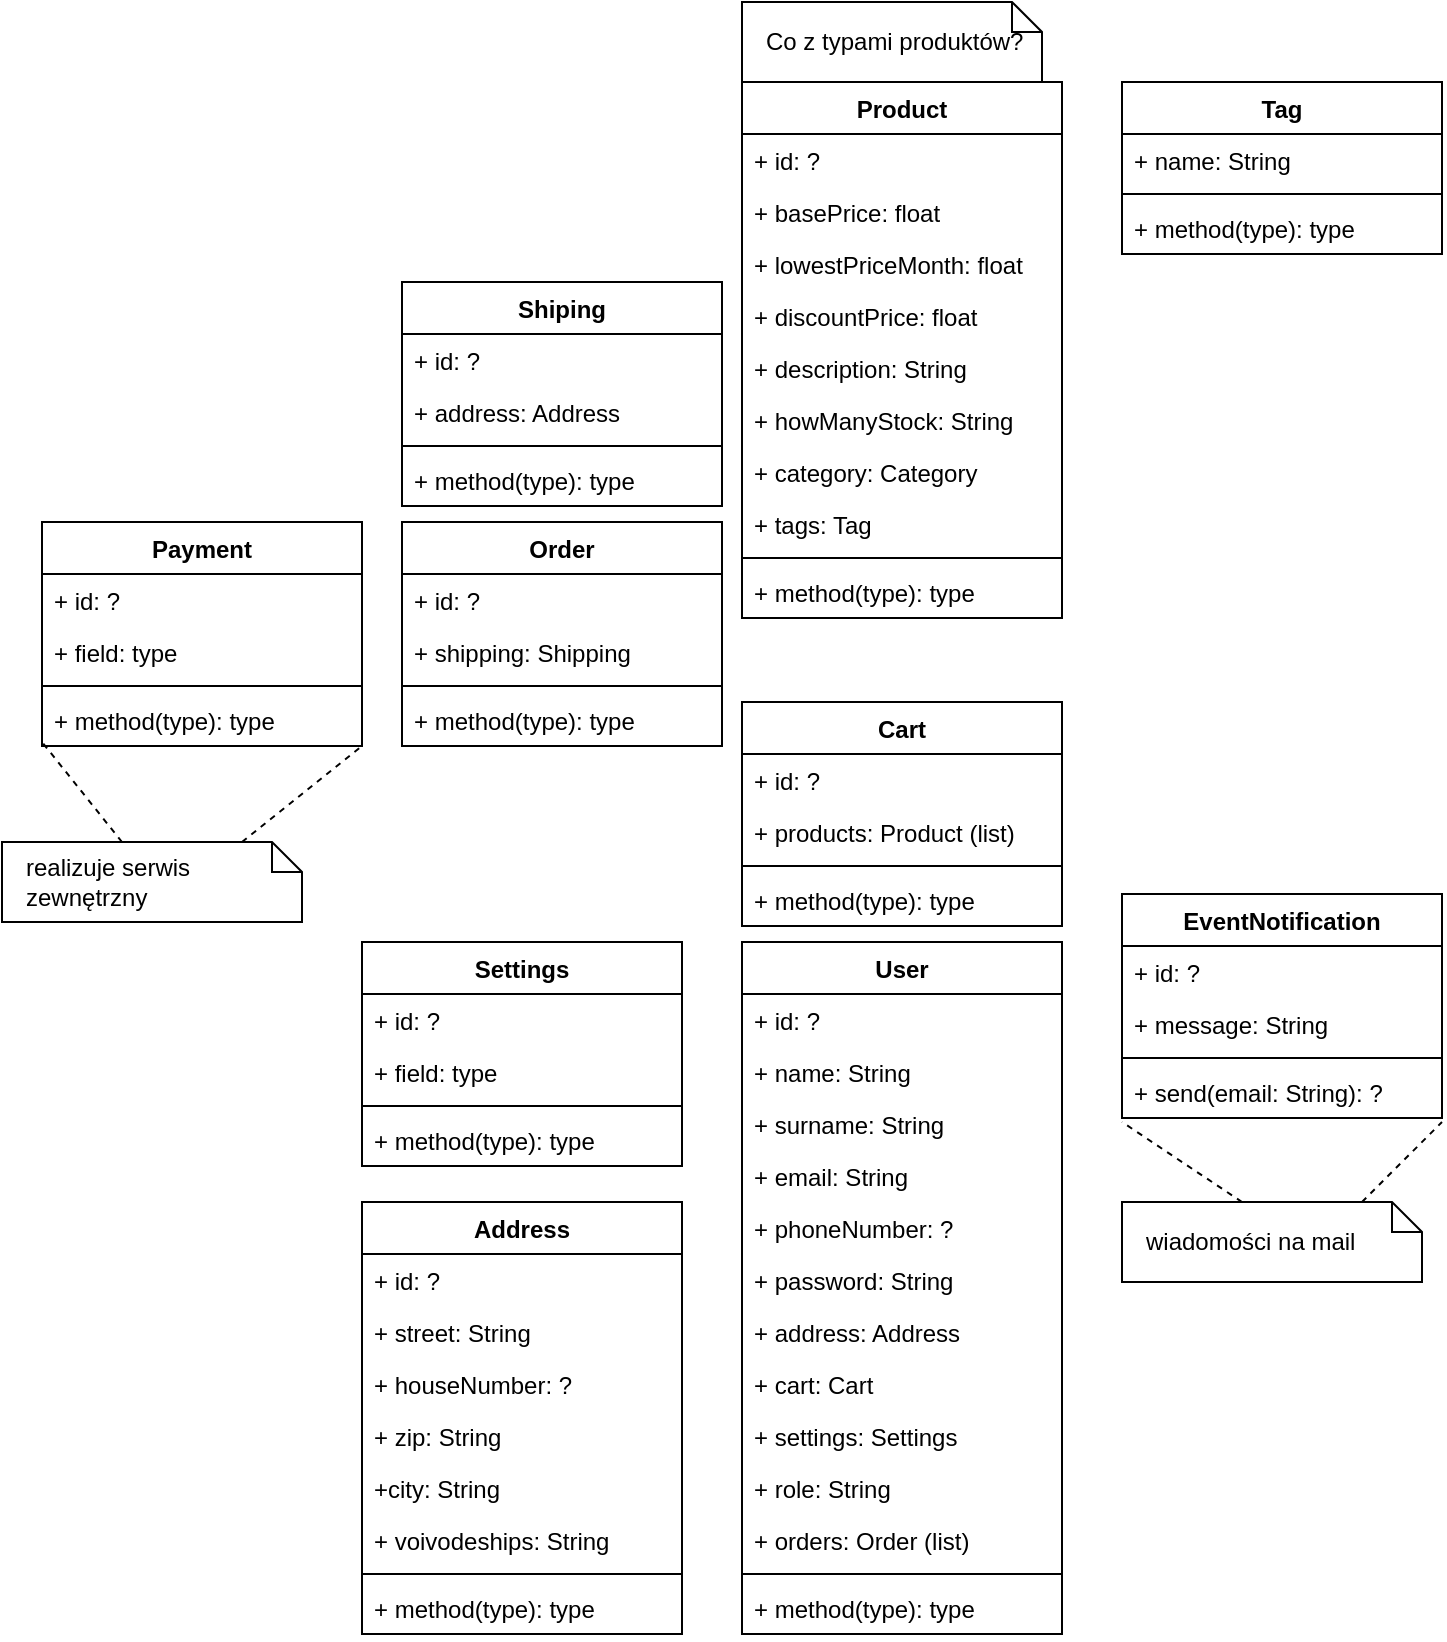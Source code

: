 <mxfile version="20.8.0" type="github">
  <diagram id="yfkE647HXP3H9qXq-T9Q" name="Strona-1">
    <mxGraphModel dx="1434" dy="1951" grid="1" gridSize="10" guides="1" tooltips="1" connect="1" arrows="1" fold="1" page="1" pageScale="1" pageWidth="827" pageHeight="1169" math="0" shadow="0">
      <root>
        <mxCell id="0" />
        <mxCell id="1" parent="0" />
        <mxCell id="boqO9dzc_ae3z6GGbp9J-13" value="User" style="swimlane;fontStyle=1;align=center;verticalAlign=top;childLayout=stackLayout;horizontal=1;startSize=26;horizontalStack=0;resizeParent=1;resizeParentMax=0;resizeLast=0;collapsible=1;marginBottom=0;" parent="1" vertex="1">
          <mxGeometry x="390" y="240" width="160" height="346" as="geometry">
            <mxRectangle x="70" y="110" width="70" height="30" as="alternateBounds" />
          </mxGeometry>
        </mxCell>
        <mxCell id="boqO9dzc_ae3z6GGbp9J-96" value="+ id: ?" style="text;strokeColor=none;fillColor=none;align=left;verticalAlign=top;spacingLeft=4;spacingRight=4;overflow=hidden;rotatable=0;points=[[0,0.5],[1,0.5]];portConstraint=eastwest;" parent="boqO9dzc_ae3z6GGbp9J-13" vertex="1">
          <mxGeometry y="26" width="160" height="26" as="geometry" />
        </mxCell>
        <mxCell id="boqO9dzc_ae3z6GGbp9J-14" value="+ name: String&#xa;" style="text;strokeColor=none;fillColor=none;align=left;verticalAlign=top;spacingLeft=4;spacingRight=4;overflow=hidden;rotatable=0;points=[[0,0.5],[1,0.5]];portConstraint=eastwest;" parent="boqO9dzc_ae3z6GGbp9J-13" vertex="1">
          <mxGeometry y="52" width="160" height="26" as="geometry" />
        </mxCell>
        <mxCell id="boqO9dzc_ae3z6GGbp9J-53" value="+ surname: String" style="text;strokeColor=none;fillColor=none;align=left;verticalAlign=top;spacingLeft=4;spacingRight=4;overflow=hidden;rotatable=0;points=[[0,0.5],[1,0.5]];portConstraint=eastwest;" parent="boqO9dzc_ae3z6GGbp9J-13" vertex="1">
          <mxGeometry y="78" width="160" height="26" as="geometry" />
        </mxCell>
        <mxCell id="boqO9dzc_ae3z6GGbp9J-54" value="+ email: String" style="text;strokeColor=none;fillColor=none;align=left;verticalAlign=top;spacingLeft=4;spacingRight=4;overflow=hidden;rotatable=0;points=[[0,0.5],[1,0.5]];portConstraint=eastwest;" parent="boqO9dzc_ae3z6GGbp9J-13" vertex="1">
          <mxGeometry y="104" width="160" height="26" as="geometry" />
        </mxCell>
        <mxCell id="boqO9dzc_ae3z6GGbp9J-55" value="+ phoneNumber: ?" style="text;strokeColor=none;fillColor=none;align=left;verticalAlign=top;spacingLeft=4;spacingRight=4;overflow=hidden;rotatable=0;points=[[0,0.5],[1,0.5]];portConstraint=eastwest;" parent="boqO9dzc_ae3z6GGbp9J-13" vertex="1">
          <mxGeometry y="130" width="160" height="26" as="geometry" />
        </mxCell>
        <mxCell id="boqO9dzc_ae3z6GGbp9J-56" value="+ password: String" style="text;strokeColor=none;fillColor=none;align=left;verticalAlign=top;spacingLeft=4;spacingRight=4;overflow=hidden;rotatable=0;points=[[0,0.5],[1,0.5]];portConstraint=eastwest;" parent="boqO9dzc_ae3z6GGbp9J-13" vertex="1">
          <mxGeometry y="156" width="160" height="26" as="geometry" />
        </mxCell>
        <mxCell id="boqO9dzc_ae3z6GGbp9J-57" value="+ address: Address" style="text;strokeColor=none;fillColor=none;align=left;verticalAlign=top;spacingLeft=4;spacingRight=4;overflow=hidden;rotatable=0;points=[[0,0.5],[1,0.5]];portConstraint=eastwest;" parent="boqO9dzc_ae3z6GGbp9J-13" vertex="1">
          <mxGeometry y="182" width="160" height="26" as="geometry" />
        </mxCell>
        <mxCell id="boqO9dzc_ae3z6GGbp9J-52" value="+ cart: Cart" style="text;strokeColor=none;fillColor=none;align=left;verticalAlign=top;spacingLeft=4;spacingRight=4;overflow=hidden;rotatable=0;points=[[0,0.5],[1,0.5]];portConstraint=eastwest;" parent="boqO9dzc_ae3z6GGbp9J-13" vertex="1">
          <mxGeometry y="208" width="160" height="26" as="geometry" />
        </mxCell>
        <mxCell id="boqO9dzc_ae3z6GGbp9J-58" value="+ settings: Settings" style="text;strokeColor=none;fillColor=none;align=left;verticalAlign=top;spacingLeft=4;spacingRight=4;overflow=hidden;rotatable=0;points=[[0,0.5],[1,0.5]];portConstraint=eastwest;" parent="boqO9dzc_ae3z6GGbp9J-13" vertex="1">
          <mxGeometry y="234" width="160" height="26" as="geometry" />
        </mxCell>
        <mxCell id="boqO9dzc_ae3z6GGbp9J-75" value="+ role: String" style="text;strokeColor=none;fillColor=none;align=left;verticalAlign=top;spacingLeft=4;spacingRight=4;overflow=hidden;rotatable=0;points=[[0,0.5],[1,0.5]];portConstraint=eastwest;" parent="boqO9dzc_ae3z6GGbp9J-13" vertex="1">
          <mxGeometry y="260" width="160" height="26" as="geometry" />
        </mxCell>
        <mxCell id="boqO9dzc_ae3z6GGbp9J-92" value="+ orders: Order (list)" style="text;strokeColor=none;fillColor=none;align=left;verticalAlign=top;spacingLeft=4;spacingRight=4;overflow=hidden;rotatable=0;points=[[0,0.5],[1,0.5]];portConstraint=eastwest;" parent="boqO9dzc_ae3z6GGbp9J-13" vertex="1">
          <mxGeometry y="286" width="160" height="26" as="geometry" />
        </mxCell>
        <mxCell id="boqO9dzc_ae3z6GGbp9J-15" value="" style="line;strokeWidth=1;fillColor=none;align=left;verticalAlign=middle;spacingTop=-1;spacingLeft=3;spacingRight=3;rotatable=0;labelPosition=right;points=[];portConstraint=eastwest;strokeColor=inherit;" parent="boqO9dzc_ae3z6GGbp9J-13" vertex="1">
          <mxGeometry y="312" width="160" height="8" as="geometry" />
        </mxCell>
        <mxCell id="boqO9dzc_ae3z6GGbp9J-16" value="+ method(type): type" style="text;strokeColor=none;fillColor=none;align=left;verticalAlign=top;spacingLeft=4;spacingRight=4;overflow=hidden;rotatable=0;points=[[0,0.5],[1,0.5]];portConstraint=eastwest;" parent="boqO9dzc_ae3z6GGbp9J-13" vertex="1">
          <mxGeometry y="320" width="160" height="26" as="geometry" />
        </mxCell>
        <mxCell id="boqO9dzc_ae3z6GGbp9J-17" value="Product" style="swimlane;fontStyle=1;align=center;verticalAlign=top;childLayout=stackLayout;horizontal=1;startSize=26;horizontalStack=0;resizeParent=1;resizeParentMax=0;resizeLast=0;collapsible=1;marginBottom=0;" parent="1" vertex="1">
          <mxGeometry x="390" y="-190" width="160" height="268" as="geometry" />
        </mxCell>
        <mxCell id="boqO9dzc_ae3z6GGbp9J-102" value="+ id: ?" style="text;strokeColor=none;fillColor=none;align=left;verticalAlign=top;spacingLeft=4;spacingRight=4;overflow=hidden;rotatable=0;points=[[0,0.5],[1,0.5]];portConstraint=eastwest;" parent="boqO9dzc_ae3z6GGbp9J-17" vertex="1">
          <mxGeometry y="26" width="160" height="26" as="geometry" />
        </mxCell>
        <mxCell id="boqO9dzc_ae3z6GGbp9J-18" value="+ basePrice: float" style="text;strokeColor=none;fillColor=none;align=left;verticalAlign=top;spacingLeft=4;spacingRight=4;overflow=hidden;rotatable=0;points=[[0,0.5],[1,0.5]];portConstraint=eastwest;" parent="boqO9dzc_ae3z6GGbp9J-17" vertex="1">
          <mxGeometry y="52" width="160" height="26" as="geometry" />
        </mxCell>
        <mxCell id="boqO9dzc_ae3z6GGbp9J-106" value="+ lowestPriceMonth: float" style="text;strokeColor=none;fillColor=none;align=left;verticalAlign=top;spacingLeft=4;spacingRight=4;overflow=hidden;rotatable=0;points=[[0,0.5],[1,0.5]];portConstraint=eastwest;" parent="boqO9dzc_ae3z6GGbp9J-17" vertex="1">
          <mxGeometry y="78" width="160" height="26" as="geometry" />
        </mxCell>
        <mxCell id="boqO9dzc_ae3z6GGbp9J-107" value="+ discountPrice: float" style="text;strokeColor=none;fillColor=none;align=left;verticalAlign=top;spacingLeft=4;spacingRight=4;overflow=hidden;rotatable=0;points=[[0,0.5],[1,0.5]];portConstraint=eastwest;" parent="boqO9dzc_ae3z6GGbp9J-17" vertex="1">
          <mxGeometry y="104" width="160" height="26" as="geometry" />
        </mxCell>
        <mxCell id="boqO9dzc_ae3z6GGbp9J-108" value="+ description: String" style="text;strokeColor=none;fillColor=none;align=left;verticalAlign=top;spacingLeft=4;spacingRight=4;overflow=hidden;rotatable=0;points=[[0,0.5],[1,0.5]];portConstraint=eastwest;" parent="boqO9dzc_ae3z6GGbp9J-17" vertex="1">
          <mxGeometry y="130" width="160" height="26" as="geometry" />
        </mxCell>
        <mxCell id="boqO9dzc_ae3z6GGbp9J-109" value="+ howManyStock: String" style="text;strokeColor=none;fillColor=none;align=left;verticalAlign=top;spacingLeft=4;spacingRight=4;overflow=hidden;rotatable=0;points=[[0,0.5],[1,0.5]];portConstraint=eastwest;" parent="boqO9dzc_ae3z6GGbp9J-17" vertex="1">
          <mxGeometry y="156" width="160" height="26" as="geometry" />
        </mxCell>
        <mxCell id="boqO9dzc_ae3z6GGbp9J-110" value="+ category: Category" style="text;strokeColor=none;fillColor=none;align=left;verticalAlign=top;spacingLeft=4;spacingRight=4;overflow=hidden;rotatable=0;points=[[0,0.5],[1,0.5]];portConstraint=eastwest;" parent="boqO9dzc_ae3z6GGbp9J-17" vertex="1">
          <mxGeometry y="182" width="160" height="26" as="geometry" />
        </mxCell>
        <mxCell id="4gdoti8fcBPevFUFwL-f-1" value="+ tags: Tag" style="text;strokeColor=none;fillColor=none;align=left;verticalAlign=top;spacingLeft=4;spacingRight=4;overflow=hidden;rotatable=0;points=[[0,0.5],[1,0.5]];portConstraint=eastwest;" vertex="1" parent="boqO9dzc_ae3z6GGbp9J-17">
          <mxGeometry y="208" width="160" height="26" as="geometry" />
        </mxCell>
        <mxCell id="boqO9dzc_ae3z6GGbp9J-19" value="" style="line;strokeWidth=1;fillColor=none;align=left;verticalAlign=middle;spacingTop=-1;spacingLeft=3;spacingRight=3;rotatable=0;labelPosition=right;points=[];portConstraint=eastwest;strokeColor=inherit;" parent="boqO9dzc_ae3z6GGbp9J-17" vertex="1">
          <mxGeometry y="234" width="160" height="8" as="geometry" />
        </mxCell>
        <mxCell id="boqO9dzc_ae3z6GGbp9J-20" value="+ method(type): type" style="text;strokeColor=none;fillColor=none;align=left;verticalAlign=top;spacingLeft=4;spacingRight=4;overflow=hidden;rotatable=0;points=[[0,0.5],[1,0.5]];portConstraint=eastwest;" parent="boqO9dzc_ae3z6GGbp9J-17" vertex="1">
          <mxGeometry y="242" width="160" height="26" as="geometry" />
        </mxCell>
        <mxCell id="boqO9dzc_ae3z6GGbp9J-21" value="Cart" style="swimlane;fontStyle=1;align=center;verticalAlign=top;childLayout=stackLayout;horizontal=1;startSize=26;horizontalStack=0;resizeParent=1;resizeParentMax=0;resizeLast=0;collapsible=1;marginBottom=0;" parent="1" vertex="1">
          <mxGeometry x="390" y="120" width="160" height="112" as="geometry" />
        </mxCell>
        <mxCell id="boqO9dzc_ae3z6GGbp9J-101" value="+ id: ?" style="text;strokeColor=none;fillColor=none;align=left;verticalAlign=top;spacingLeft=4;spacingRight=4;overflow=hidden;rotatable=0;points=[[0,0.5],[1,0.5]];portConstraint=eastwest;" parent="boqO9dzc_ae3z6GGbp9J-21" vertex="1">
          <mxGeometry y="26" width="160" height="26" as="geometry" />
        </mxCell>
        <mxCell id="boqO9dzc_ae3z6GGbp9J-22" value="+ products: Product (list)" style="text;strokeColor=none;fillColor=none;align=left;verticalAlign=top;spacingLeft=4;spacingRight=4;overflow=hidden;rotatable=0;points=[[0,0.5],[1,0.5]];portConstraint=eastwest;" parent="boqO9dzc_ae3z6GGbp9J-21" vertex="1">
          <mxGeometry y="52" width="160" height="26" as="geometry" />
        </mxCell>
        <mxCell id="boqO9dzc_ae3z6GGbp9J-23" value="" style="line;strokeWidth=1;fillColor=none;align=left;verticalAlign=middle;spacingTop=-1;spacingLeft=3;spacingRight=3;rotatable=0;labelPosition=right;points=[];portConstraint=eastwest;strokeColor=inherit;" parent="boqO9dzc_ae3z6GGbp9J-21" vertex="1">
          <mxGeometry y="78" width="160" height="8" as="geometry" />
        </mxCell>
        <mxCell id="boqO9dzc_ae3z6GGbp9J-24" value="+ method(type): type" style="text;strokeColor=none;fillColor=none;align=left;verticalAlign=top;spacingLeft=4;spacingRight=4;overflow=hidden;rotatable=0;points=[[0,0.5],[1,0.5]];portConstraint=eastwest;" parent="boqO9dzc_ae3z6GGbp9J-21" vertex="1">
          <mxGeometry y="86" width="160" height="26" as="geometry" />
        </mxCell>
        <mxCell id="boqO9dzc_ae3z6GGbp9J-25" value="EventNotification" style="swimlane;fontStyle=1;align=center;verticalAlign=top;childLayout=stackLayout;horizontal=1;startSize=26;horizontalStack=0;resizeParent=1;resizeParentMax=0;resizeLast=0;collapsible=1;marginBottom=0;" parent="1" vertex="1">
          <mxGeometry x="580" y="216" width="160" height="112" as="geometry" />
        </mxCell>
        <mxCell id="boqO9dzc_ae3z6GGbp9J-99" value="+ id: ?" style="text;strokeColor=none;fillColor=none;align=left;verticalAlign=top;spacingLeft=4;spacingRight=4;overflow=hidden;rotatable=0;points=[[0,0.5],[1,0.5]];portConstraint=eastwest;" parent="boqO9dzc_ae3z6GGbp9J-25" vertex="1">
          <mxGeometry y="26" width="160" height="26" as="geometry" />
        </mxCell>
        <mxCell id="boqO9dzc_ae3z6GGbp9J-26" value="+ message: String" style="text;strokeColor=none;fillColor=none;align=left;verticalAlign=top;spacingLeft=4;spacingRight=4;overflow=hidden;rotatable=0;points=[[0,0.5],[1,0.5]];portConstraint=eastwest;" parent="boqO9dzc_ae3z6GGbp9J-25" vertex="1">
          <mxGeometry y="52" width="160" height="26" as="geometry" />
        </mxCell>
        <mxCell id="boqO9dzc_ae3z6GGbp9J-27" value="" style="line;strokeWidth=1;fillColor=none;align=left;verticalAlign=middle;spacingTop=-1;spacingLeft=3;spacingRight=3;rotatable=0;labelPosition=right;points=[];portConstraint=eastwest;strokeColor=inherit;" parent="boqO9dzc_ae3z6GGbp9J-25" vertex="1">
          <mxGeometry y="78" width="160" height="8" as="geometry" />
        </mxCell>
        <mxCell id="boqO9dzc_ae3z6GGbp9J-28" value="+ send(email: String): ?" style="text;strokeColor=none;fillColor=none;align=left;verticalAlign=top;spacingLeft=4;spacingRight=4;overflow=hidden;rotatable=0;points=[[0,0.5],[1,0.5]];portConstraint=eastwest;" parent="boqO9dzc_ae3z6GGbp9J-25" vertex="1">
          <mxGeometry y="86" width="160" height="26" as="geometry" />
        </mxCell>
        <mxCell id="boqO9dzc_ae3z6GGbp9J-32" value="Address" style="swimlane;fontStyle=1;align=center;verticalAlign=top;childLayout=stackLayout;horizontal=1;startSize=26;horizontalStack=0;resizeParent=1;resizeParentMax=0;resizeLast=0;collapsible=1;marginBottom=0;" parent="1" vertex="1">
          <mxGeometry x="200" y="370" width="160" height="216" as="geometry" />
        </mxCell>
        <mxCell id="boqO9dzc_ae3z6GGbp9J-98" value="+ id: ?" style="text;strokeColor=none;fillColor=none;align=left;verticalAlign=top;spacingLeft=4;spacingRight=4;overflow=hidden;rotatable=0;points=[[0,0.5],[1,0.5]];portConstraint=eastwest;" parent="boqO9dzc_ae3z6GGbp9J-32" vertex="1">
          <mxGeometry y="26" width="160" height="26" as="geometry" />
        </mxCell>
        <mxCell id="boqO9dzc_ae3z6GGbp9J-59" value="+ street: String" style="text;strokeColor=none;fillColor=none;align=left;verticalAlign=top;spacingLeft=4;spacingRight=4;overflow=hidden;rotatable=0;points=[[0,0.5],[1,0.5]];portConstraint=eastwest;" parent="boqO9dzc_ae3z6GGbp9J-32" vertex="1">
          <mxGeometry y="52" width="160" height="26" as="geometry" />
        </mxCell>
        <mxCell id="boqO9dzc_ae3z6GGbp9J-61" value="+ houseNumber: ?" style="text;strokeColor=none;fillColor=none;align=left;verticalAlign=top;spacingLeft=4;spacingRight=4;overflow=hidden;rotatable=0;points=[[0,0.5],[1,0.5]];portConstraint=eastwest;" parent="boqO9dzc_ae3z6GGbp9J-32" vertex="1">
          <mxGeometry y="78" width="160" height="26" as="geometry" />
        </mxCell>
        <mxCell id="boqO9dzc_ae3z6GGbp9J-60" value="+ zip: String" style="text;strokeColor=none;fillColor=none;align=left;verticalAlign=top;spacingLeft=4;spacingRight=4;overflow=hidden;rotatable=0;points=[[0,0.5],[1,0.5]];portConstraint=eastwest;" parent="boqO9dzc_ae3z6GGbp9J-32" vertex="1">
          <mxGeometry y="104" width="160" height="26" as="geometry" />
        </mxCell>
        <mxCell id="boqO9dzc_ae3z6GGbp9J-33" value="+city: String" style="text;strokeColor=none;fillColor=none;align=left;verticalAlign=top;spacingLeft=4;spacingRight=4;overflow=hidden;rotatable=0;points=[[0,0.5],[1,0.5]];portConstraint=eastwest;" parent="boqO9dzc_ae3z6GGbp9J-32" vertex="1">
          <mxGeometry y="130" width="160" height="26" as="geometry" />
        </mxCell>
        <mxCell id="boqO9dzc_ae3z6GGbp9J-62" value="+ voivodeships: String" style="text;strokeColor=none;fillColor=none;align=left;verticalAlign=top;spacingLeft=4;spacingRight=4;overflow=hidden;rotatable=0;points=[[0,0.5],[1,0.5]];portConstraint=eastwest;" parent="boqO9dzc_ae3z6GGbp9J-32" vertex="1">
          <mxGeometry y="156" width="160" height="26" as="geometry" />
        </mxCell>
        <mxCell id="boqO9dzc_ae3z6GGbp9J-34" value="" style="line;strokeWidth=1;fillColor=none;align=left;verticalAlign=middle;spacingTop=-1;spacingLeft=3;spacingRight=3;rotatable=0;labelPosition=right;points=[];portConstraint=eastwest;strokeColor=inherit;" parent="boqO9dzc_ae3z6GGbp9J-32" vertex="1">
          <mxGeometry y="182" width="160" height="8" as="geometry" />
        </mxCell>
        <mxCell id="boqO9dzc_ae3z6GGbp9J-35" value="+ method(type): type" style="text;strokeColor=none;fillColor=none;align=left;verticalAlign=top;spacingLeft=4;spacingRight=4;overflow=hidden;rotatable=0;points=[[0,0.5],[1,0.5]];portConstraint=eastwest;" parent="boqO9dzc_ae3z6GGbp9J-32" vertex="1">
          <mxGeometry y="190" width="160" height="26" as="geometry" />
        </mxCell>
        <mxCell id="boqO9dzc_ae3z6GGbp9J-40" value="Settings" style="swimlane;fontStyle=1;align=center;verticalAlign=top;childLayout=stackLayout;horizontal=1;startSize=26;horizontalStack=0;resizeParent=1;resizeParentMax=0;resizeLast=0;collapsible=1;marginBottom=0;" parent="1" vertex="1">
          <mxGeometry x="200" y="240" width="160" height="112" as="geometry" />
        </mxCell>
        <mxCell id="boqO9dzc_ae3z6GGbp9J-97" value="+ id: ?" style="text;strokeColor=none;fillColor=none;align=left;verticalAlign=top;spacingLeft=4;spacingRight=4;overflow=hidden;rotatable=0;points=[[0,0.5],[1,0.5]];portConstraint=eastwest;" parent="boqO9dzc_ae3z6GGbp9J-40" vertex="1">
          <mxGeometry y="26" width="160" height="26" as="geometry" />
        </mxCell>
        <mxCell id="boqO9dzc_ae3z6GGbp9J-41" value="+ field: type" style="text;strokeColor=none;fillColor=none;align=left;verticalAlign=top;spacingLeft=4;spacingRight=4;overflow=hidden;rotatable=0;points=[[0,0.5],[1,0.5]];portConstraint=eastwest;" parent="boqO9dzc_ae3z6GGbp9J-40" vertex="1">
          <mxGeometry y="52" width="160" height="26" as="geometry" />
        </mxCell>
        <mxCell id="boqO9dzc_ae3z6GGbp9J-42" value="" style="line;strokeWidth=1;fillColor=none;align=left;verticalAlign=middle;spacingTop=-1;spacingLeft=3;spacingRight=3;rotatable=0;labelPosition=right;points=[];portConstraint=eastwest;strokeColor=inherit;" parent="boqO9dzc_ae3z6GGbp9J-40" vertex="1">
          <mxGeometry y="78" width="160" height="8" as="geometry" />
        </mxCell>
        <mxCell id="boqO9dzc_ae3z6GGbp9J-43" value="+ method(type): type" style="text;strokeColor=none;fillColor=none;align=left;verticalAlign=top;spacingLeft=4;spacingRight=4;overflow=hidden;rotatable=0;points=[[0,0.5],[1,0.5]];portConstraint=eastwest;" parent="boqO9dzc_ae3z6GGbp9J-40" vertex="1">
          <mxGeometry y="86" width="160" height="26" as="geometry" />
        </mxCell>
        <mxCell id="boqO9dzc_ae3z6GGbp9J-67" value="Payment" style="swimlane;fontStyle=1;align=center;verticalAlign=top;childLayout=stackLayout;horizontal=1;startSize=26;horizontalStack=0;resizeParent=1;resizeParentMax=0;resizeLast=0;collapsible=1;marginBottom=0;" parent="1" vertex="1">
          <mxGeometry x="40" y="30" width="160" height="112" as="geometry" />
        </mxCell>
        <mxCell id="boqO9dzc_ae3z6GGbp9J-105" value="+ id: ?" style="text;strokeColor=none;fillColor=none;align=left;verticalAlign=top;spacingLeft=4;spacingRight=4;overflow=hidden;rotatable=0;points=[[0,0.5],[1,0.5]];portConstraint=eastwest;" parent="boqO9dzc_ae3z6GGbp9J-67" vertex="1">
          <mxGeometry y="26" width="160" height="26" as="geometry" />
        </mxCell>
        <mxCell id="boqO9dzc_ae3z6GGbp9J-68" value="+ field: type" style="text;strokeColor=none;fillColor=none;align=left;verticalAlign=top;spacingLeft=4;spacingRight=4;overflow=hidden;rotatable=0;points=[[0,0.5],[1,0.5]];portConstraint=eastwest;" parent="boqO9dzc_ae3z6GGbp9J-67" vertex="1">
          <mxGeometry y="52" width="160" height="26" as="geometry" />
        </mxCell>
        <mxCell id="boqO9dzc_ae3z6GGbp9J-69" value="" style="line;strokeWidth=1;fillColor=none;align=left;verticalAlign=middle;spacingTop=-1;spacingLeft=3;spacingRight=3;rotatable=0;labelPosition=right;points=[];portConstraint=eastwest;strokeColor=inherit;" parent="boqO9dzc_ae3z6GGbp9J-67" vertex="1">
          <mxGeometry y="78" width="160" height="8" as="geometry" />
        </mxCell>
        <mxCell id="boqO9dzc_ae3z6GGbp9J-70" value="+ method(type): type" style="text;strokeColor=none;fillColor=none;align=left;verticalAlign=top;spacingLeft=4;spacingRight=4;overflow=hidden;rotatable=0;points=[[0,0.5],[1,0.5]];portConstraint=eastwest;" parent="boqO9dzc_ae3z6GGbp9J-67" vertex="1">
          <mxGeometry y="86" width="160" height="26" as="geometry" />
        </mxCell>
        <mxCell id="boqO9dzc_ae3z6GGbp9J-71" value="Shiping" style="swimlane;fontStyle=1;align=center;verticalAlign=top;childLayout=stackLayout;horizontal=1;startSize=26;horizontalStack=0;resizeParent=1;resizeParentMax=0;resizeLast=0;collapsible=1;marginBottom=0;" parent="1" vertex="1">
          <mxGeometry x="220" y="-90" width="160" height="112" as="geometry" />
        </mxCell>
        <mxCell id="boqO9dzc_ae3z6GGbp9J-104" value="+ id: ?" style="text;strokeColor=none;fillColor=none;align=left;verticalAlign=top;spacingLeft=4;spacingRight=4;overflow=hidden;rotatable=0;points=[[0,0.5],[1,0.5]];portConstraint=eastwest;" parent="boqO9dzc_ae3z6GGbp9J-71" vertex="1">
          <mxGeometry y="26" width="160" height="26" as="geometry" />
        </mxCell>
        <mxCell id="boqO9dzc_ae3z6GGbp9J-72" value="+ address: Address" style="text;strokeColor=none;fillColor=none;align=left;verticalAlign=top;spacingLeft=4;spacingRight=4;overflow=hidden;rotatable=0;points=[[0,0.5],[1,0.5]];portConstraint=eastwest;" parent="boqO9dzc_ae3z6GGbp9J-71" vertex="1">
          <mxGeometry y="52" width="160" height="26" as="geometry" />
        </mxCell>
        <mxCell id="boqO9dzc_ae3z6GGbp9J-73" value="" style="line;strokeWidth=1;fillColor=none;align=left;verticalAlign=middle;spacingTop=-1;spacingLeft=3;spacingRight=3;rotatable=0;labelPosition=right;points=[];portConstraint=eastwest;strokeColor=inherit;" parent="boqO9dzc_ae3z6GGbp9J-71" vertex="1">
          <mxGeometry y="78" width="160" height="8" as="geometry" />
        </mxCell>
        <mxCell id="boqO9dzc_ae3z6GGbp9J-74" value="+ method(type): type" style="text;strokeColor=none;fillColor=none;align=left;verticalAlign=top;spacingLeft=4;spacingRight=4;overflow=hidden;rotatable=0;points=[[0,0.5],[1,0.5]];portConstraint=eastwest;" parent="boqO9dzc_ae3z6GGbp9J-71" vertex="1">
          <mxGeometry y="86" width="160" height="26" as="geometry" />
        </mxCell>
        <mxCell id="boqO9dzc_ae3z6GGbp9J-77" value="wiadomości na mail" style="shape=note;size=15;align=left;spacingLeft=10;html=1;whiteSpace=wrap;" parent="1" vertex="1">
          <mxGeometry x="580" y="370" width="150" height="40" as="geometry" />
        </mxCell>
        <mxCell id="boqO9dzc_ae3z6GGbp9J-78" value="" style="edgeStyle=none;endArrow=none;exitX=0.4;exitY=0;dashed=1;html=1;rounded=0;" parent="1" source="boqO9dzc_ae3z6GGbp9J-77" edge="1">
          <mxGeometry x="1" relative="1" as="geometry">
            <mxPoint x="580" y="330" as="targetPoint" />
          </mxGeometry>
        </mxCell>
        <mxCell id="boqO9dzc_ae3z6GGbp9J-79" value="" style="edgeStyle=none;endArrow=none;exitX=0.8;exitY=0;dashed=1;html=1;rounded=0;" parent="1" source="boqO9dzc_ae3z6GGbp9J-77" edge="1">
          <mxGeometry x="1" relative="1" as="geometry">
            <mxPoint x="740" y="330" as="targetPoint" />
          </mxGeometry>
        </mxCell>
        <mxCell id="boqO9dzc_ae3z6GGbp9J-80" value="Order" style="swimlane;fontStyle=1;align=center;verticalAlign=top;childLayout=stackLayout;horizontal=1;startSize=26;horizontalStack=0;resizeParent=1;resizeParentMax=0;resizeLast=0;collapsible=1;marginBottom=0;" parent="1" vertex="1">
          <mxGeometry x="220" y="30" width="160" height="112" as="geometry" />
        </mxCell>
        <mxCell id="boqO9dzc_ae3z6GGbp9J-103" value="+ id: ?" style="text;strokeColor=none;fillColor=none;align=left;verticalAlign=top;spacingLeft=4;spacingRight=4;overflow=hidden;rotatable=0;points=[[0,0.5],[1,0.5]];portConstraint=eastwest;" parent="boqO9dzc_ae3z6GGbp9J-80" vertex="1">
          <mxGeometry y="26" width="160" height="26" as="geometry" />
        </mxCell>
        <mxCell id="boqO9dzc_ae3z6GGbp9J-81" value="+ shipping: Shipping" style="text;strokeColor=none;fillColor=none;align=left;verticalAlign=top;spacingLeft=4;spacingRight=4;overflow=hidden;rotatable=0;points=[[0,0.5],[1,0.5]];portConstraint=eastwest;" parent="boqO9dzc_ae3z6GGbp9J-80" vertex="1">
          <mxGeometry y="52" width="160" height="26" as="geometry" />
        </mxCell>
        <mxCell id="boqO9dzc_ae3z6GGbp9J-82" value="" style="line;strokeWidth=1;fillColor=none;align=left;verticalAlign=middle;spacingTop=-1;spacingLeft=3;spacingRight=3;rotatable=0;labelPosition=right;points=[];portConstraint=eastwest;strokeColor=inherit;" parent="boqO9dzc_ae3z6GGbp9J-80" vertex="1">
          <mxGeometry y="78" width="160" height="8" as="geometry" />
        </mxCell>
        <mxCell id="boqO9dzc_ae3z6GGbp9J-83" value="+ method(type): type" style="text;strokeColor=none;fillColor=none;align=left;verticalAlign=top;spacingLeft=4;spacingRight=4;overflow=hidden;rotatable=0;points=[[0,0.5],[1,0.5]];portConstraint=eastwest;" parent="boqO9dzc_ae3z6GGbp9J-80" vertex="1">
          <mxGeometry y="86" width="160" height="26" as="geometry" />
        </mxCell>
        <mxCell id="boqO9dzc_ae3z6GGbp9J-89" value="realizuje serwis zewnętrzny" style="shape=note;size=15;align=left;spacingLeft=10;html=1;whiteSpace=wrap;" parent="1" vertex="1">
          <mxGeometry x="20" y="190" width="150" height="40" as="geometry" />
        </mxCell>
        <mxCell id="boqO9dzc_ae3z6GGbp9J-90" value="" style="edgeStyle=none;endArrow=none;exitX=0.4;exitY=0;dashed=1;html=1;rounded=0;entryX=0;entryY=0.923;entryDx=0;entryDy=0;entryPerimeter=0;" parent="1" source="boqO9dzc_ae3z6GGbp9J-89" target="boqO9dzc_ae3z6GGbp9J-70" edge="1">
          <mxGeometry x="1" relative="1" as="geometry">
            <mxPoint x="40" y="116" as="targetPoint" />
          </mxGeometry>
        </mxCell>
        <mxCell id="boqO9dzc_ae3z6GGbp9J-91" value="" style="edgeStyle=none;endArrow=none;exitX=0.8;exitY=0;dashed=1;html=1;rounded=0;entryX=1;entryY=1;entryDx=0;entryDy=0;entryPerimeter=0;" parent="1" source="boqO9dzc_ae3z6GGbp9J-89" target="boqO9dzc_ae3z6GGbp9J-70" edge="1">
          <mxGeometry x="1" relative="1" as="geometry">
            <mxPoint x="200" y="116" as="targetPoint" />
          </mxGeometry>
        </mxCell>
        <mxCell id="boqO9dzc_ae3z6GGbp9J-112" value="Co z typami produktów?" style="shape=note;size=15;align=left;spacingLeft=10;html=1;whiteSpace=wrap;" parent="1" vertex="1">
          <mxGeometry x="390" y="-230" width="150" height="40" as="geometry" />
        </mxCell>
        <mxCell id="4gdoti8fcBPevFUFwL-f-2" value="Tag" style="swimlane;fontStyle=1;align=center;verticalAlign=top;childLayout=stackLayout;horizontal=1;startSize=26;horizontalStack=0;resizeParent=1;resizeParentMax=0;resizeLast=0;collapsible=1;marginBottom=0;" vertex="1" parent="1">
          <mxGeometry x="580" y="-190" width="160" height="86" as="geometry" />
        </mxCell>
        <mxCell id="4gdoti8fcBPevFUFwL-f-3" value="+ name: String" style="text;strokeColor=none;fillColor=none;align=left;verticalAlign=top;spacingLeft=4;spacingRight=4;overflow=hidden;rotatable=0;points=[[0,0.5],[1,0.5]];portConstraint=eastwest;" vertex="1" parent="4gdoti8fcBPevFUFwL-f-2">
          <mxGeometry y="26" width="160" height="26" as="geometry" />
        </mxCell>
        <mxCell id="4gdoti8fcBPevFUFwL-f-4" value="" style="line;strokeWidth=1;fillColor=none;align=left;verticalAlign=middle;spacingTop=-1;spacingLeft=3;spacingRight=3;rotatable=0;labelPosition=right;points=[];portConstraint=eastwest;strokeColor=inherit;" vertex="1" parent="4gdoti8fcBPevFUFwL-f-2">
          <mxGeometry y="52" width="160" height="8" as="geometry" />
        </mxCell>
        <mxCell id="4gdoti8fcBPevFUFwL-f-5" value="+ method(type): type" style="text;strokeColor=none;fillColor=none;align=left;verticalAlign=top;spacingLeft=4;spacingRight=4;overflow=hidden;rotatable=0;points=[[0,0.5],[1,0.5]];portConstraint=eastwest;" vertex="1" parent="4gdoti8fcBPevFUFwL-f-2">
          <mxGeometry y="60" width="160" height="26" as="geometry" />
        </mxCell>
      </root>
    </mxGraphModel>
  </diagram>
</mxfile>
